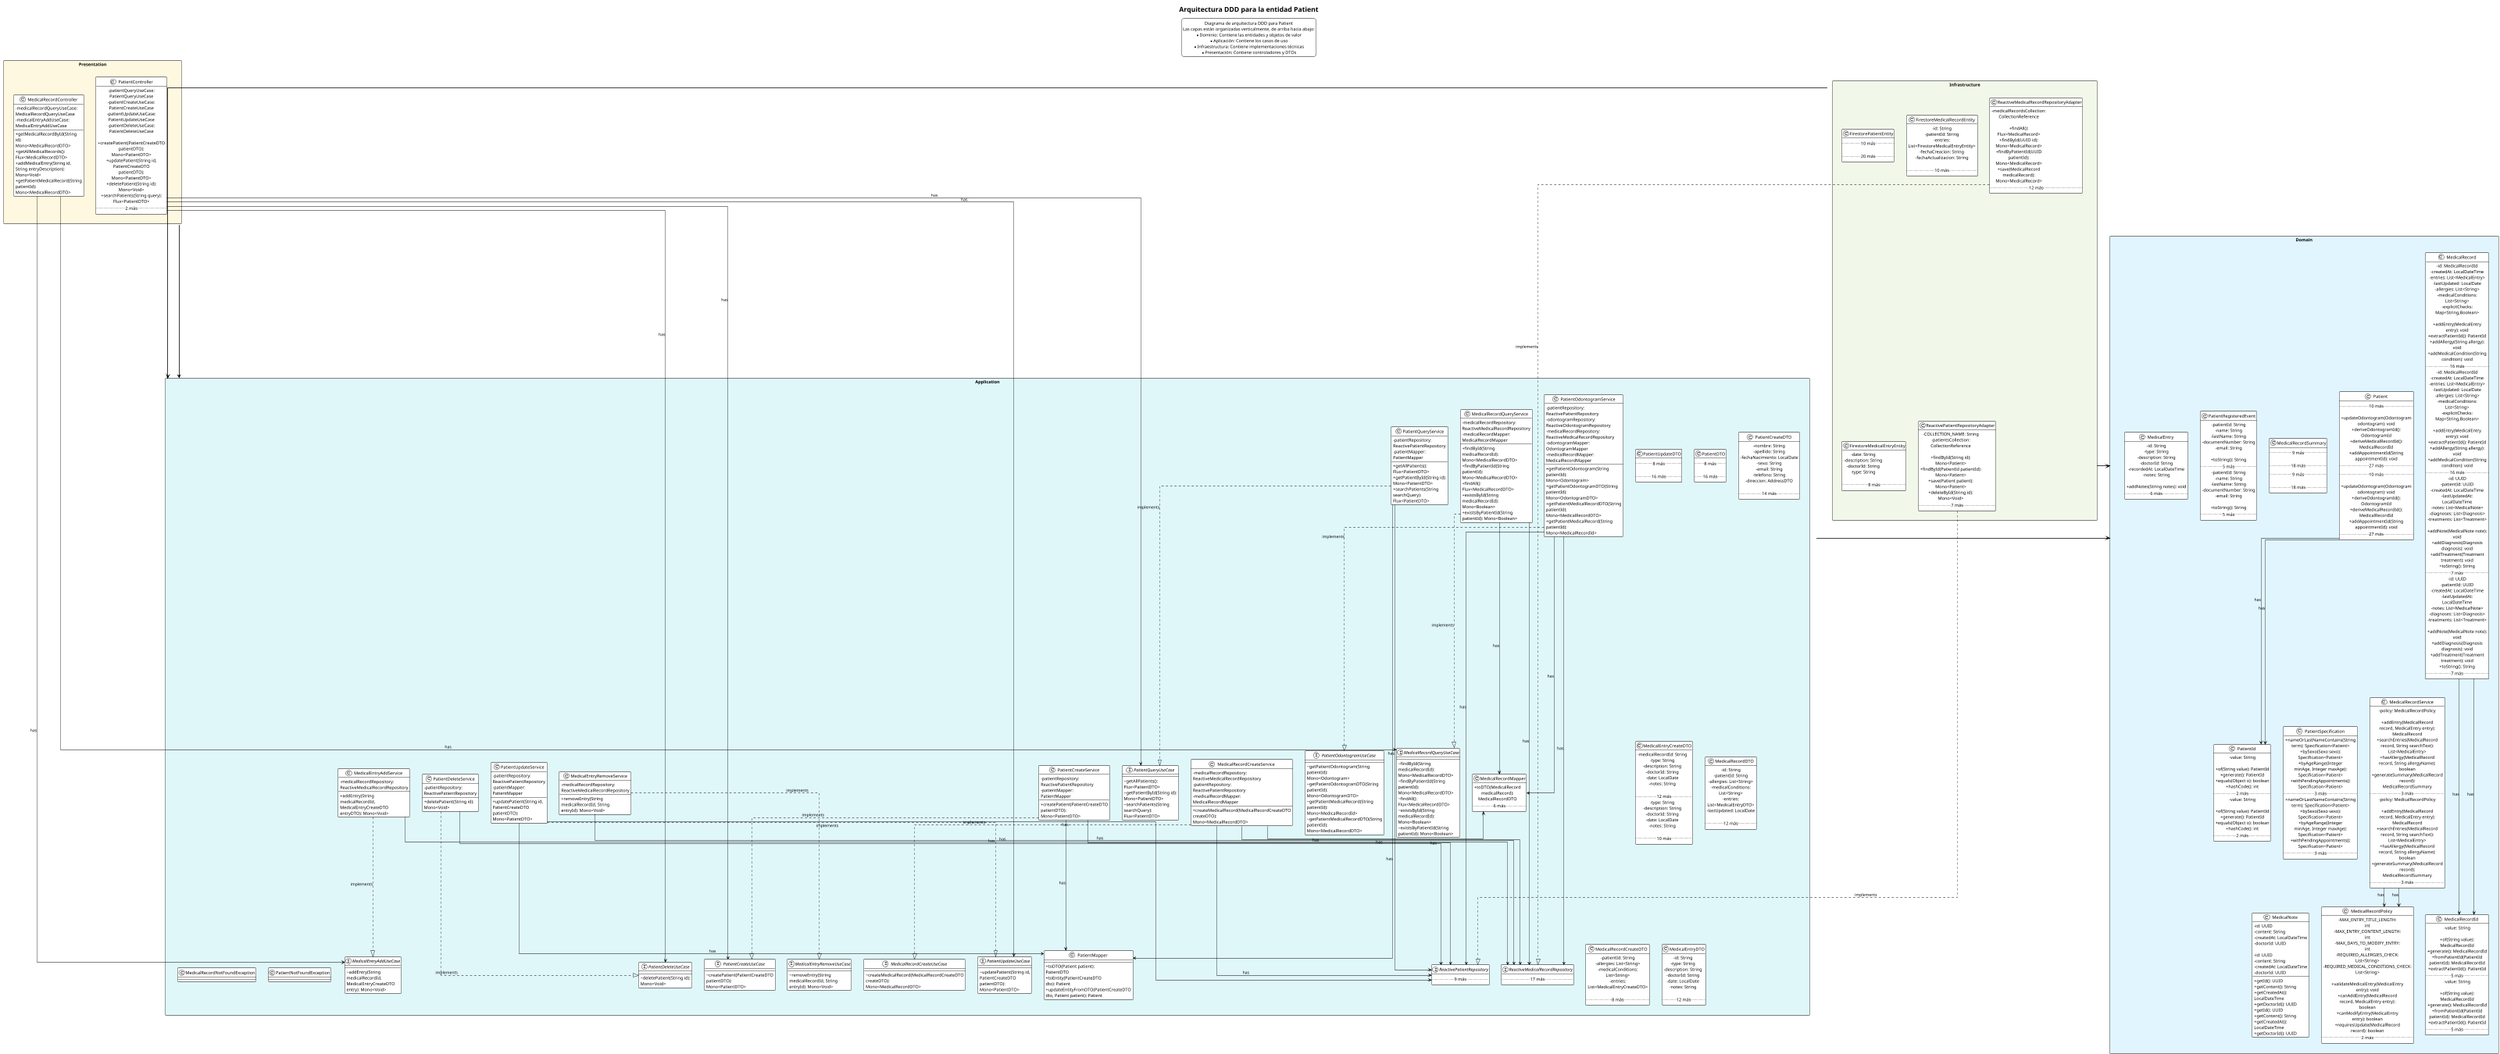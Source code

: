 @startuml Patient - Diagrama DDD End-to-End

!theme plain
' Configuración para limitar el ancho y organizar mejor las entidades
skinparam maxMessageSize 150
skinparam wrapWidth 200
skinparam packageStyle rectangle
skinparam defaultTextAlignment center
skinparam packageTitleAlignment center
scale max 1024 width
top to bottom direction
skinparam Stereotype {
  BackgroundColor white
  BorderColor black
}
skinparam StereotypeN {
  BackgroundColor white
  BorderColor black
}
skinparam UseCaseStereotype {
  FontColor black
  FontName Verdana
}
skinparam linetype ortho
skinparam classAttributeIconSize 0
skinparam shadowing false
skinparam groupInheritance 3
skinparam nodesep 40
skinparam ranksep 60
skinparam dpi 300

title Arquitectura DDD para la entidad Patient

legend top
  Diagrama de arquitectura DDD para Patient
  Las capas están organizadas verticalmente, de arriba hacia abajo:
  * Dominio: Contiene las entidades y objetos de valor
  * Aplicación: Contiene los casos de uso
  * Infraestructura: Contiene implementaciones técnicas
  * Presentación: Contiene controladores y DTOs
endlegend

package "Domain" as domain #e1f5fe {
  together {
  class Patient {
    .. 10 más ..

    + updateOdontogram(Odontogram odontogram): void
    + deriveOdontogramId(): OdontogramId
    + deriveMedicalRecordId(): MedicalRecordId
    + addAppointmentId(String appointmentId): void
    .. 27 más ..
  }
  class Patient {
    .. 10 más ..

    + updateOdontogram(Odontogram odontogram): void
    + deriveOdontogramId(): OdontogramId
    + deriveMedicalRecordId(): MedicalRecordId
    + addAppointmentId(String appointmentId): void
    .. 27 más ..
  }
  class MedicalRecord {
    - id: MedicalRecordId
    - createdAt: LocalDateTime
    - entries: List<MedicalEntry>
    - lastUpdated: LocalDate
    - allergies: List<String>
    - medicalConditions: List<String>
    - explicitChecks: Map<String,Boolean>

    + addEntry(MedicalEntry entry): void
    + extractPatientId(): PatientId
    + addAllergy(String allergy): void
    + addMedicalCondition(String condition): void
    .. 16 más ..
  }
  class MedicalRecordSummary {
    .. 9 más ..

    .. 18 más ..
  }
  class MedicalRecord {
    - id: MedicalRecordId
    - createdAt: LocalDateTime
    - entries: List<MedicalEntry>
    - lastUpdated: LocalDate
    - allergies: List<String>
    - medicalConditions: List<String>
    - explicitChecks: Map<String,Boolean>

    + addEntry(MedicalEntry entry): void
    + extractPatientId(): PatientId
    + addAllergy(String allergy): void
    + addMedicalCondition(String condition): void
    .. 16 más ..
  }
  }

  together {
  class MedicalRecordSummary {
    .. 9 más ..

    .. 18 más ..
  }
  class MedicalRecord {
    - id: UUID
    - patientId: UUID
    - createdAt: LocalDateTime
    - lastUpdatedAt: LocalDateTime
    - notes: List<MedicalNote>
    - diagnoses: List<Diagnosis>
    - treatments: List<Treatment>

    + addNote(MedicalNote note): void
    + addDiagnosis(Diagnosis diagnosis): void
    + addTreatment(Treatment treatment): void
    + toString(): String
    .. 7 más ..
  }
  class MedicalRecord {
    - id: UUID
    - patientId: UUID
    - createdAt: LocalDateTime
    - lastUpdatedAt: LocalDateTime
    - notes: List<MedicalNote>
    - diagnoses: List<Diagnosis>
    - treatments: List<Treatment>

    + addNote(MedicalNote note): void
    + addDiagnosis(Diagnosis diagnosis): void
    + addTreatment(Treatment treatment): void
    + toString(): String
    .. 7 más ..
  }
  class MedicalEntry {
    - id: String
    - type: String
    - description: String
    - doctorId: String
    - recordedAt: LocalDateTime
    - notes: String

    + addNotes(String notes): void
    .. 6 más ..
  }
  class PatientRegisteredEvent {
    - patientId: String
    - name: String
    - lastName: String
    - documentNumber: String
    - email: String

    + toString(): String
    .. 5 más ..
  }
  }

  together {
  class MedicalRecordPolicy {
    - MAX_ENTRY_TITLE_LENGTH: int
    - MAX_ENTRY_CONTENT_LENGTH: int
    - MAX_DAYS_TO_MODIFY_ENTRY: int
    - REQUIRED_ALLERGIES_CHECK: List<String>
    - REQUIRED_MEDICAL_CONDITIONS_CHECK: List<String>

    + validateMedicalEntry(MedicalEntry entry): void
    + canAddEntry(MedicalRecord record, MedicalEntry entry): boolean
    + canModifyEntry(MedicalEntry entry): boolean
    + requiresUpdate(MedicalRecord record): boolean
    .. 2 más ..
  }
  class PatientRegisteredEvent {
    - patientId: String
    - name: String
    - lastName: String
    - documentNumber: String
    - email: String

    + toString(): String
    .. 5 más ..
  }
  class MedicalRecordId {
    - value: String

    + of(String value): MedicalRecordId
    + generate(): MedicalRecordId
    + fromPatientId(PatientId patientId): MedicalRecordId
    + extractPatientId(): PatientId
    .. 5 más ..
  }
  class MedicalRecordId {
    - value: String

    + of(String value): MedicalRecordId
    + generate(): MedicalRecordId
    + fromPatientId(PatientId patientId): MedicalRecordId
    + extractPatientId(): PatientId
    .. 5 más ..
  }
  class MedicalNote {
    - id: UUID
    - content: String
    - createdAt: LocalDateTime
    - doctorId: UUID

    + getId(): UUID
    + getContent(): String
    + getCreatedAt(): LocalDateTime
    + getDoctorId(): UUID
  }
  }

  together {
  class MedicalRecordService {
    - policy: MedicalRecordPolicy

    + addEntry(MedicalRecord record, MedicalEntry entry): MedicalRecord
    + searchEntries(MedicalRecord record, String searchText): List<MedicalEntry>
    + hasAllergy(MedicalRecord record, String allergyName): boolean
    + generateSummary(MedicalRecord record): MedicalRecordSummary
    .. 3 más ..
  }
  class MedicalNote {
    - id: UUID
    - content: String
    - createdAt: LocalDateTime
    - doctorId: UUID

    + getId(): UUID
    + getContent(): String
    + getCreatedAt(): LocalDateTime
    + getDoctorId(): UUID
  }
  class MedicalRecordService {
    - policy: MedicalRecordPolicy

    + addEntry(MedicalRecord record, MedicalEntry entry): MedicalRecord
    + searchEntries(MedicalRecord record, String searchText): List<MedicalEntry>
    + hasAllergy(MedicalRecord record, String allergyName): boolean
    + generateSummary(MedicalRecord record): MedicalRecordSummary
    .. 3 más ..
  }
  class PatientId {
    - value: String

    + of(String value): PatientId
    + generate(): PatientId
    + equals(Object o): boolean
    + hashCode(): int
    .. 2 más ..
  }
  class PatientSpecification {
    + nameOrLastNameContains(String term): Specification<Patient>
    + bySexo(Sexo sexo): Specification<Patient>
    + byAgeRange(Integer minAge, Integer maxAge): Specification<Patient>
    + withPendingAppointments(): Specification<Patient>
    .. 3 más ..
  }
  }

  together {
  class PatientId {
    - value: String

    + of(String value): PatientId
    + generate(): PatientId
    + equals(Object o): boolean
    + hashCode(): int
    .. 2 más ..
  }
  class PatientSpecification {
    + nameOrLastNameContains(String term): Specification<Patient>
    + bySexo(Sexo sexo): Specification<Patient>
    + byAgeRange(Integer minAge, Integer maxAge): Specification<Patient>
    + withPendingAppointments(): Specification<Patient>
    .. 3 más ..
  }
  }
}

package "Application" as application #e0f7fa {
  together {
  class PatientUpdateDTO {
    .. 8 más ..

    .. 16 más ..
  }
  class PatientDTO {
    .. 8 más ..

    .. 16 más ..
  }
  class PatientCreateDTO {
    - nombre: String
    - apellido: String
    - fechaNacimiento: LocalDate
    - sexo: String
    - email: String
    - telefono: String
    - direccion: AddressDTO

    .. 14 más ..
  }
  class MedicalEntryCreateDTO {
    - medicalRecordId: String
    - type: String
    - description: String
    - doctorId: String
    - date: LocalDate
    - notes: String

    .. 12 más ..
  }
  class MedicalRecordDTO {
    - id: String
    - patientId: String
    - allergies: List<String>
    - medicalConditions: List<String>
    - entries: List<MedicalEntryDTO>
    - lastUpdated: LocalDate

    .. 12 más ..
  }
  }

  together {
  class MedicalEntryDTO {
    - id: String
    - type: String
    - description: String
    - doctorId: String
    - date: LocalDate
    - notes: String

    .. 12 más ..
  }
  interface ReactiveMedicalRecordRepository {
    .. 17 más ..
  }
  class MedicalEntryCreateDTO {
    - type: String
    - description: String
    - doctorId: String
    - date: LocalDate
    - notes: String

    .. 10 más ..
  }
  class MedicalRecordCreateDTO {
    - patientId: String
    - allergies: List<String>
    - medicalConditions: List<String>
    - entries: List<MedicalEntryCreateDTO>

    .. 8 más ..
  }
  interface ReactivePatientRepository {
    .. 9 más ..
  }
  }

  together {
  class PatientOdontogramService {
    - patientRepository: ReactivePatientRepository
    - odontogramRepository: ReactiveOdontogramRepository
    - medicalRecordRepository: ReactiveMedicalRecordRepository
    - odontogramMapper: OdontogramMapper
    - medicalRecordMapper: MedicalRecordMapper

    + getPatientOdontogram(String patientId): Mono<Odontogram>
    + getPatientOdontogramDTO(String patientId): Mono<OdontogramDTO>
    + getPatientMedicalRecordDTO(String patientId): Mono<MedicalRecordDTO>
    + getPatientMedicalRecord(String patientId): Mono<MedicalRecordId>
  }
  class MedicalRecordMapper {
    + toDTO(MedicalRecord medicalRecord): MedicalRecordDTO
    .. 6 más ..
  }
  class MedicalRecordQueryService {
    - medicalRecordRepository: ReactiveMedicalRecordRepository
    - medicalRecordMapper: MedicalRecordMapper

    + findById(String medicalRecordId): Mono<MedicalRecordDTO>
    + findByPatientId(String patientId): Mono<MedicalRecordDTO>
    + findAll(): Flux<MedicalRecordDTO>
    + existsById(String medicalRecordId): Mono<Boolean>
    + existsByPatientId(String patientId): Mono<Boolean>
  }
  interface MedicalRecordQueryUseCase {
    ~ findById(String medicalRecordId): Mono<MedicalRecordDTO>
    ~ findByPatientId(String patientId): Mono<MedicalRecordDTO>
    ~ findAll(): Flux<MedicalRecordDTO>
    ~ existsById(String medicalRecordId): Mono<Boolean>
    ~ existsByPatientId(String patientId): Mono<Boolean>
  }
  class PatientQueryService {
    - patientRepository: ReactivePatientRepository
    - patientMapper: PatientMapper

    + getAllPatients(): Flux<PatientDTO>
    + getPatientById(String id): Mono<PatientDTO>
    + searchPatients(String searchQuery): Flux<PatientDTO>
  }
  }

  together {
  interface PatientOdontogramUseCase {
    ~ getPatientOdontogram(String patientId): Mono<Odontogram>
    ~ getPatientOdontogramDTO(String patientId): Mono<OdontogramDTO>
    ~ getPatientMedicalRecord(String patientId): Mono<MedicalRecordId>
    ~ getPatientMedicalRecordDTO(String patientId): Mono<MedicalRecordDTO>
  }
  class MedicalRecordCreateService {
    - medicalRecordRepository: ReactiveMedicalRecordRepository
    - patientRepository: ReactivePatientRepository
    - medicalRecordMapper: MedicalRecordMapper

    + createMedicalRecord(MedicalRecordCreateDTO createDTO): Mono<MedicalRecordDTO>
  }
  class PatientMapper {
    + toDTO(Patient patient): PatientDTO
    + toEntity(PatientCreateDTO dto): Patient
    + updateEntityFromDTO(PatientCreateDTO dto, Patient patient): Patient
  }
  interface PatientQueryUseCase {
    ~ getAllPatients(): Flux<PatientDTO>
    ~ getPatientById(String id): Mono<PatientDTO>
    ~ searchPatients(String searchQuery): Flux<PatientDTO>
  }
  class PatientCreateService {
    - patientRepository: ReactivePatientRepository
    - patientMapper: PatientMapper

    + createPatient(PatientCreateDTO patientDTO): Mono<PatientDTO>
  }
  }

  together {
  class PatientUpdateService {
    - patientRepository: ReactivePatientRepository
    - patientMapper: PatientMapper

    + updatePatient(String id, PatientCreateDTO patientDTO): Mono<PatientDTO>
  }
  class MedicalEntryAddService {
    - medicalRecordRepository: ReactiveMedicalRecordRepository

    + addEntry(String medicalRecordId, MedicalEntryCreateDTO entryDTO): Mono<Void>
  }
  class MedicalEntryRemoveService {
    - medicalRecordRepository: ReactiveMedicalRecordRepository

    + removeEntry(String medicalRecordId, String entryId): Mono<Void>
  }
  class PatientDeleteService {
    - patientRepository: ReactivePatientRepository

    + deletePatient(String id): Mono<Void>
  }
  interface MedicalEntryAddUseCase {
    ~ addEntry(String medicalRecordId, MedicalEntryCreateDTO entry): Mono<Void>
  }
  }

  together {
  interface MedicalEntryRemoveUseCase {
    ~ removeEntry(String medicalRecordId, String entryId): Mono<Void>
  }
  interface MedicalRecordCreateUseCase {
    ~ createMedicalRecord(MedicalRecordCreateDTO createDTO): Mono<MedicalRecordDTO>
  }
  interface PatientCreateUseCase {
    ~ createPatient(PatientCreateDTO patientDTO): Mono<PatientDTO>
  }
  interface PatientDeleteUseCase {
    ~ deletePatient(String id): Mono<Void>
  }
  interface PatientUpdateUseCase {
    ~ updatePatient(String id, PatientCreateDTO patientDTO): Mono<PatientDTO>
  }
  }

  together {
  class MedicalRecordNotFoundException {
  }
  class PatientNotFoundException {
  }
  }
}

package "Infrastructure" as infrastructure #f1f8e9 {
  together {
  class FirestorePatientEntity {
    .. 10 más ..

    .. 20 más ..
  }
  class ReactiveMedicalRecordRepositoryAdapter {
    - medicalRecordsCollection: CollectionReference

    + findAll(): Flux<MedicalRecord>
    + findById(UUID id): Mono<MedicalRecord>
    + findByPatientId(UUID patientId): Mono<MedicalRecord>
    + save(MedicalRecord medicalRecord): Mono<MedicalRecord>
    .. 12 más ..
  }
  class FirestoreMedicalRecordEntity {
    - id: String
    - patientId: String
    - entries: List<FirestoreMedicalEntryEntity>
    - fechaCreacion: String
    - fechaActualizacion: String

    .. 10 más ..
  }
  }

  together {
  class ReactivePatientRepositoryAdapter {
    - COLLECTION_NAME: String
    - patientsCollection: CollectionReference

    + findById(String id): Mono<Patient>
    + findById(PatientId patientId): Mono<Patient>
    + save(Patient patient): Mono<Patient>
    + deleteById(String id): Mono<Void>
    .. 7 más ..
  }
  class FirestoreMedicalEntryEntity {
    - date: String
    - description: String
    - doctorId: String
    - type: String

    .. 8 más ..
  }
  }
}

package "Presentation" as presentation #fff8e1 {
  together {
  class PatientController {
    - patientQueryUseCase: PatientQueryUseCase
    - patientCreateUseCase: PatientCreateUseCase
    - patientUpdateUseCase: PatientUpdateUseCase
    - patientDeleteUseCase: PatientDeleteUseCase

    + createPatient(PatientCreateDTO patientDTO): Mono<PatientDTO>
    + updatePatient(String id, PatientCreateDTO patientDTO): Mono<PatientDTO>
    + deletePatient(String id): Mono<Void>
    + searchPatients(String query): Flux<PatientDTO>
    .. 2 más ..
  }
  class MedicalRecordController {
    - medicalRecordQueryUseCase: MedicalRecordQueryUseCase
    - medicalEntryAddUseCase: MedicalEntryAddUseCase

    + getMedicalRecordById(String id): Mono<MedicalRecordDTO>
    + getAllMedicalRecords(): Flux<MedicalRecordDTO>
    + addMedicalEntry(String id, String entryDescription): Mono<Void>
    + getPatientMedicalRecord(String patientId): Mono<MedicalRecordDTO>
  }
  }
}

' Dependencias entre capas
presentation -[thickness=2]-> application
application -[thickness=2]-> domain
infrastructure -[thickness=2]-> domain
infrastructure -[thickness=2]-> application

' Relaciones entre clases
ReactiveMedicalRecordRepositoryAdapter ..|> ReactiveMedicalRecordRepository : implements
ReactivePatientRepositoryAdapter ..|> ReactivePatientRepository : implements
MedicalRecordController --> MedicalRecordQueryUseCase : has
MedicalRecordController --> MedicalEntryAddUseCase : has
PatientController --> PatientQueryUseCase : has
PatientController --> PatientCreateUseCase : has
PatientController --> PatientUpdateUseCase : has
PatientController --> PatientDeleteUseCase : has
MedicalEntryAddService --> ReactiveMedicalRecordRepository : has
MedicalEntryAddService ..|> MedicalEntryAddUseCase : implements
MedicalEntryRemoveService --> ReactiveMedicalRecordRepository : has
MedicalEntryRemoveService ..|> MedicalEntryRemoveUseCase : implements
MedicalRecordCreateService --> ReactiveMedicalRecordRepository : has
MedicalRecordCreateService --> ReactivePatientRepository : has
MedicalRecordCreateService --> MedicalRecordMapper : has
MedicalRecordCreateService ..|> MedicalRecordCreateUseCase : implements
MedicalRecordQueryService --> ReactiveMedicalRecordRepository : has
MedicalRecordQueryService --> MedicalRecordMapper : has
MedicalRecordQueryService ..|> MedicalRecordQueryUseCase : implements
PatientCreateService --> ReactivePatientRepository : has
PatientCreateService --> PatientMapper : has
PatientCreateService ..|> PatientCreateUseCase : implements
PatientDeleteService --> ReactivePatientRepository : has
PatientDeleteService ..|> PatientDeleteUseCase : implements
PatientOdontogramService --> ReactivePatientRepository : has
PatientOdontogramService --> ReactiveMedicalRecordRepository : has
PatientOdontogramService --> MedicalRecordMapper : has
PatientOdontogramService ..|> PatientOdontogramUseCase : implements
PatientQueryService --> ReactivePatientRepository : has
PatientQueryService --> PatientMapper : has
PatientQueryService ..|> PatientQueryUseCase : implements
PatientUpdateService --> ReactivePatientRepository : has
PatientUpdateService --> PatientMapper : has
PatientUpdateService ..|> PatientUpdateUseCase : implements
Patient --> PatientId : has
MedicalRecord --> MedicalRecordId : has
MedicalRecordService --> MedicalRecordPolicy : has
Patient --> PatientId : has
MedicalRecord --> MedicalRecordId : has
MedicalRecordService --> MedicalRecordPolicy : has

@enduml